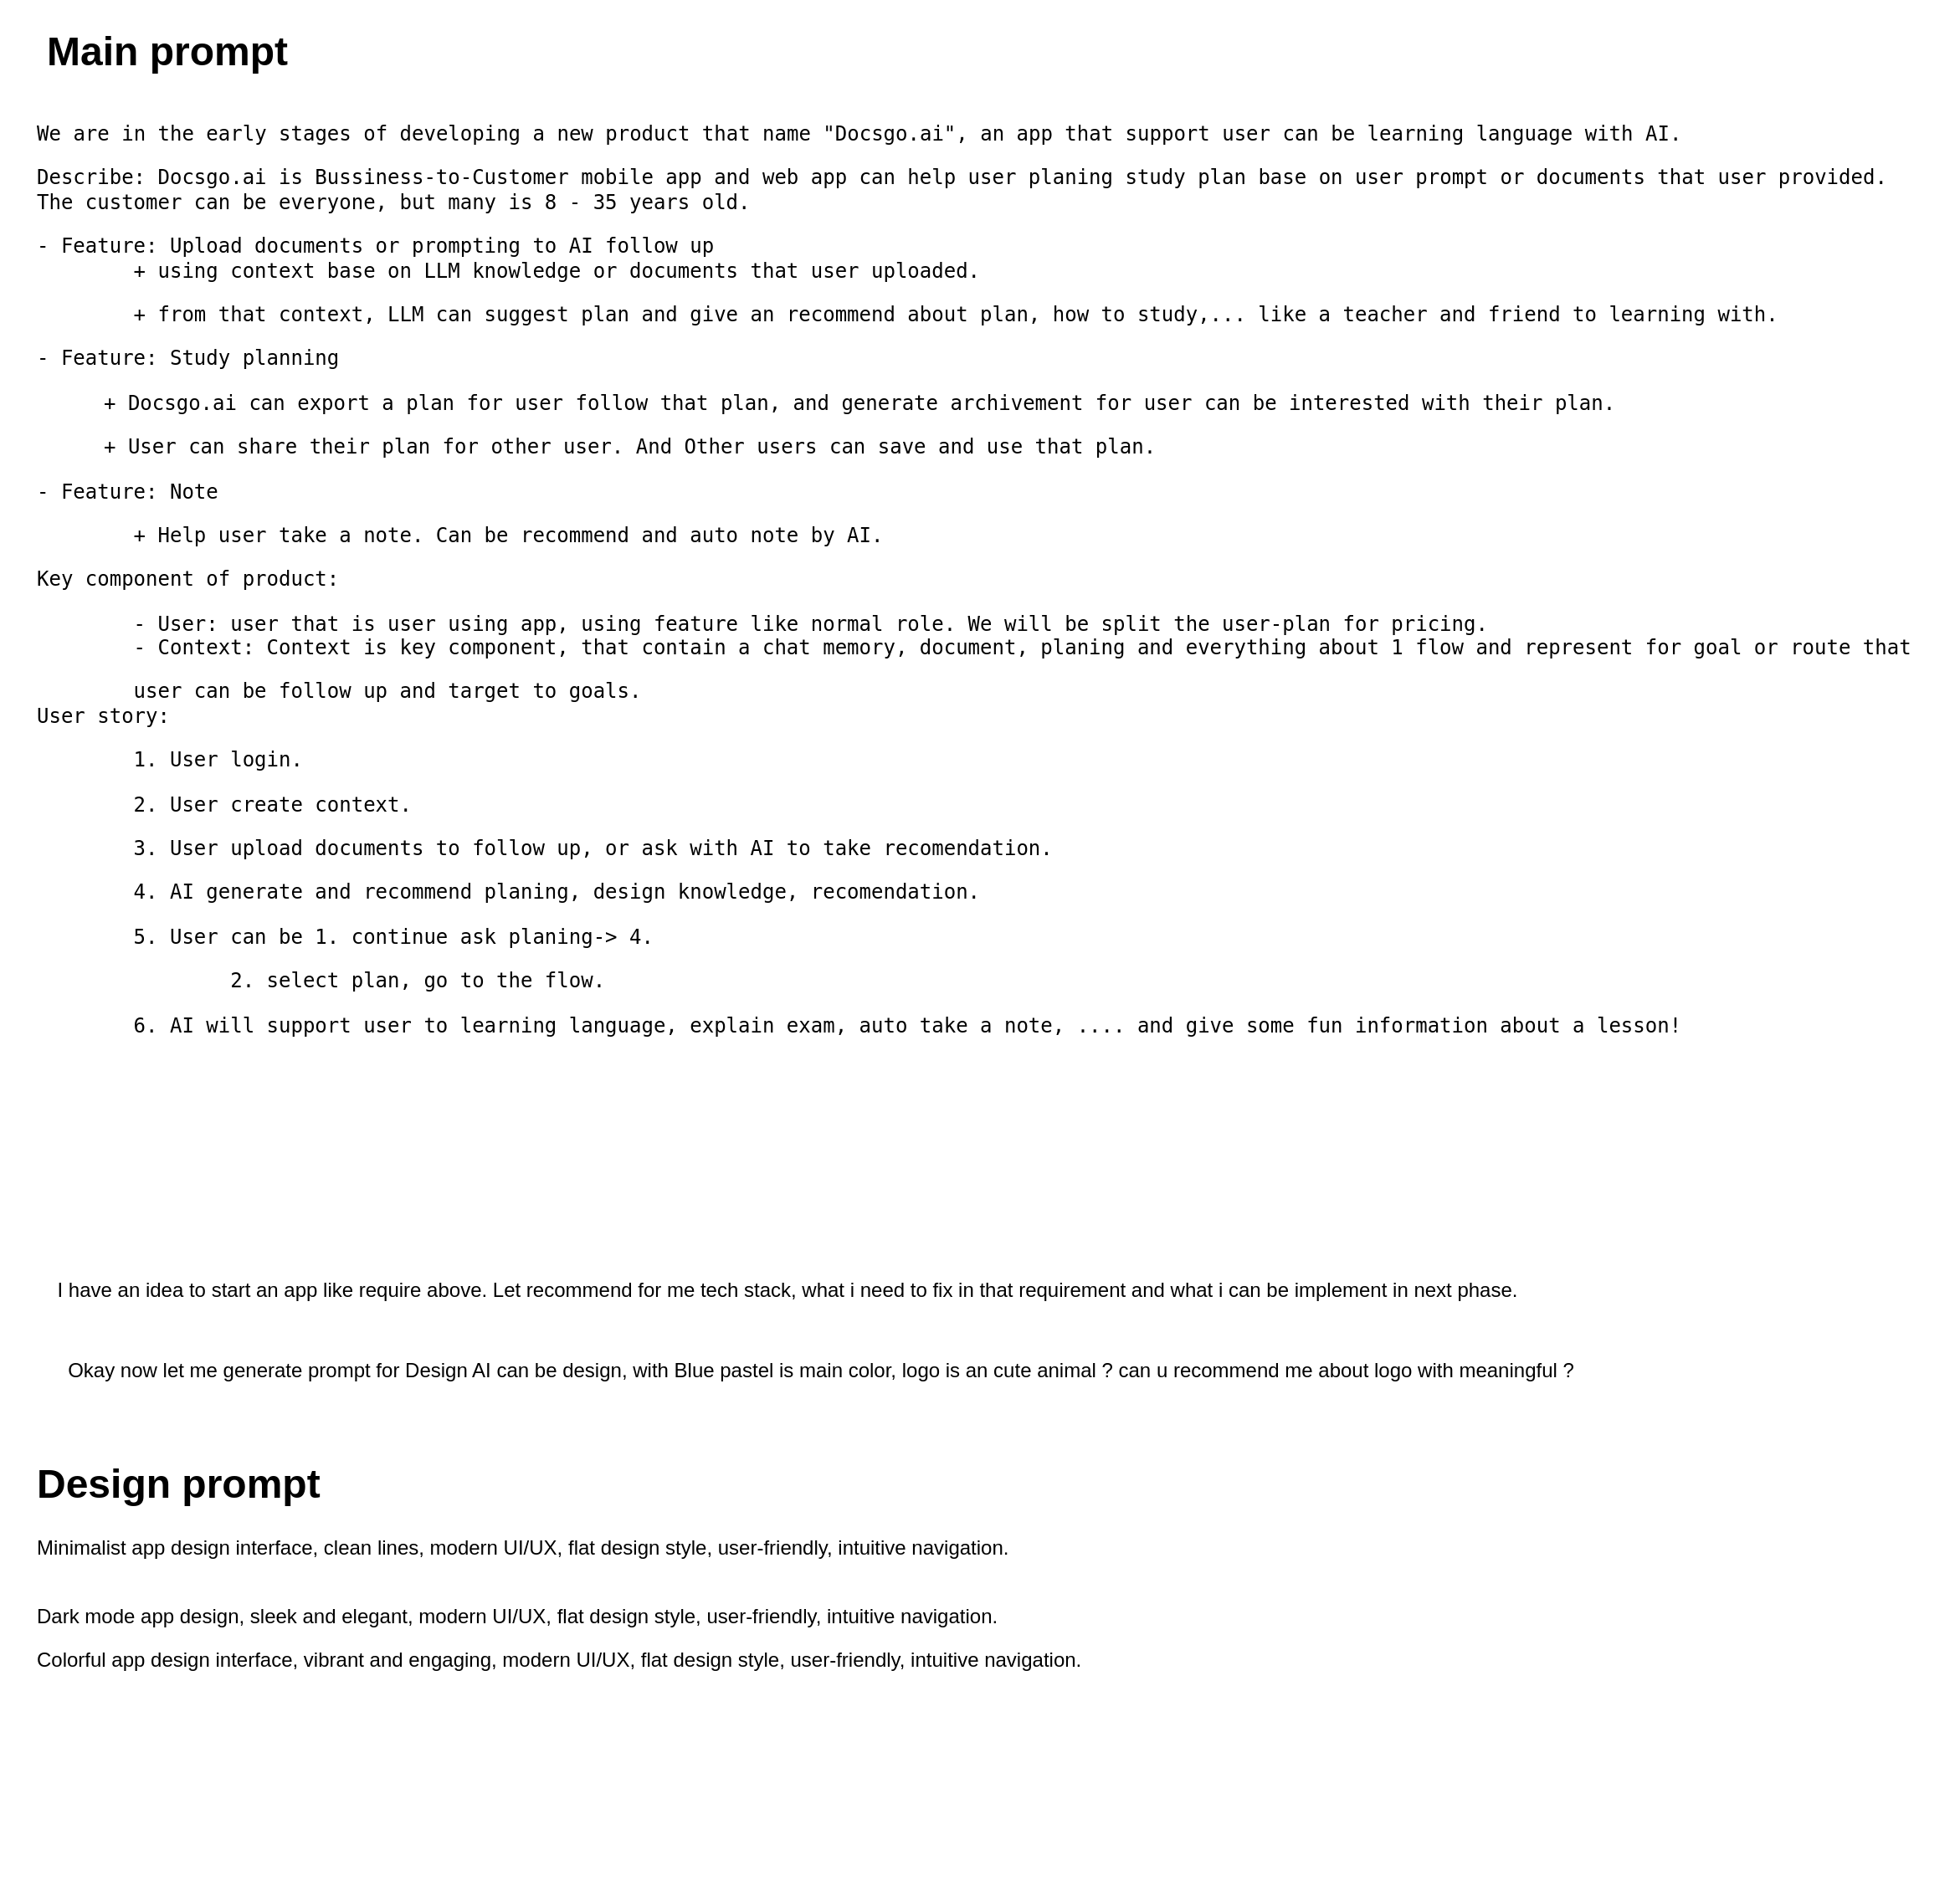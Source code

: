 <mxfile version="27.1.6">
  <diagram name="Page-1" id="bMk7YE4iufzichJusxMn">
    <mxGraphModel dx="3054" dy="832" grid="1" gridSize="10" guides="1" tooltips="1" connect="1" arrows="1" fold="1" page="1" pageScale="1" pageWidth="850" pageHeight="1100" math="0" shadow="0">
      <root>
        <mxCell id="0" />
        <mxCell id="1" parent="0" />
        <mxCell id="E24_1bioBRznkQB1SDZh-1" value="&lt;pre spellcheck=&quot;false&quot; class=&quot;language-plaintext skipProofing&quot;&gt;&lt;code&gt;​We&amp;nbsp;&lt;span class=&quot;hljs-keyword&quot;&gt;are&lt;/span&gt;&amp;nbsp;&lt;span class=&quot;hljs-keyword&quot;&gt;in&lt;/span&gt;&amp;nbsp;the&amp;nbsp;early&amp;nbsp;stages&amp;nbsp;&lt;span class=&quot;hljs-keyword&quot;&gt;of&lt;/span&gt;&amp;nbsp;developing&amp;nbsp;a&amp;nbsp;&lt;span class=&quot;hljs-keyword&quot;&gt;new&lt;/span&gt;&amp;nbsp;product&amp;nbsp;that&amp;nbsp;name&amp;nbsp;&quot;Docsgo.ai&quot;,&amp;nbsp;an&amp;nbsp;app&amp;nbsp;that&amp;nbsp;support&amp;nbsp;&lt;span class=&quot;hljs-keyword&quot;&gt;user&lt;/span&gt;&amp;nbsp;can&amp;nbsp;be&amp;nbsp;learning&amp;nbsp;&lt;span class=&quot;hljs-keyword&quot;&gt;language&lt;/span&gt;&amp;nbsp;&lt;span class=&quot;hljs-keyword&quot;&gt;with&lt;/span&gt;&amp;nbsp;AI.&amp;nbsp;&lt;/code&gt;&lt;/pre&gt;&lt;pre spellcheck=&quot;false&quot; class=&quot;language-plaintext skipProofing&quot;&gt;&lt;code&gt;Describe: Docsgo.ai&amp;nbsp;is Bussiness-to-Customer mobile app and web app can&amp;nbsp;help&amp;nbsp;&lt;span class=&quot;hljs-keyword&quot;&gt;user&lt;/span&gt;&amp;nbsp;planing&amp;nbsp;study&amp;nbsp;plan&amp;nbsp;base&amp;nbsp;&lt;span class=&quot;hljs-keyword&quot;&gt;on&lt;/span&gt;&amp;nbsp;&lt;span class=&quot;hljs-keyword&quot;&gt;user&lt;/span&gt;&amp;nbsp;prompt&amp;nbsp;&lt;span class=&quot;hljs-keyword&quot;&gt;or&lt;/span&gt;&amp;nbsp;documents&amp;nbsp;that&amp;nbsp;&lt;span class=&quot;hljs-keyword&quot;&gt;user&lt;/span&gt;&amp;nbsp;provided.&lt;br/&gt;The customer can be everyone, but many is 8 - 35 years old.&lt;/code&gt;&lt;/pre&gt;&lt;pre spellcheck=&quot;false&quot; class=&quot;language-plaintext skipProofing&quot;&gt;&lt;code&gt;- Feature: Upload documents or prompting to AI follow up&lt;br&gt;&lt;span style=&quot;white-space: pre;&quot;&gt;&#x9;&lt;/span&gt;+ using context base on LLM knowledge or documents that user uploaded.&lt;/code&gt;&lt;/pre&gt;&lt;pre spellcheck=&quot;false&quot; class=&quot;language-plaintext skipProofing&quot;&gt;&lt;span style=&quot;white-space: pre;&quot;&gt;&#x9;&lt;/span&gt;+ from that context, LLM can suggest plan and give an recommend about plan, how to study,... like a teacher and friend to learning with.  &lt;/pre&gt;&lt;pre spellcheck=&quot;false&quot; class=&quot;language-plaintext skipProofing&quot;&gt;&lt;code&gt;- Feature: Study planning&lt;/code&gt;&lt;/pre&gt;&lt;blockquote style=&quot;margin: 0 0 0 40px; border: none; padding: 0px;&quot;&gt;&lt;pre spellcheck=&quot;false&quot; class=&quot;language-plaintext skipProofing&quot;&gt;&lt;code&gt;&lt;pre spellcheck=&quot;false&quot; class=&quot;language-plaintext skipProofing&quot;&gt;&lt;code&gt;+ Docsgo.ai&amp;nbsp;can export a plan for user follow that plan, and generate archivement for user can be interested with their plan.&lt;/code&gt;&lt;/pre&gt;&lt;pre spellcheck=&quot;false&quot; class=&quot;language-plaintext skipProofing&quot;&gt;+ User can share their plan for other user. And Other users can save and use that plan.&lt;/pre&gt;&lt;/code&gt;&lt;/pre&gt;&lt;/blockquote&gt;&lt;pre spellcheck=&quot;false&quot; class=&quot;language-plaintext skipProofing&quot;&gt;- Feature: Note&lt;/pre&gt;&lt;pre spellcheck=&quot;false&quot; class=&quot;language-plaintext skipProofing&quot;&gt;&lt;span style=&quot;white-space: pre;&quot;&gt;&#x9;&lt;/span&gt;+ Help user take a note. Can be recommend and auto note by AI.&lt;br&gt;&lt;/pre&gt;&lt;pre spellcheck=&quot;false&quot; class=&quot;language-plaintext skipProofing&quot;&gt;Key component of product:&lt;/pre&gt;&lt;pre spellcheck=&quot;false&quot; class=&quot;language-plaintext skipProofing&quot;&gt; &lt;span style=&quot;white-space: pre;&quot;&gt;&#x9;&lt;/span&gt;- User: user that is user using app, using feature like normal role. We will be split the user-plan for pricing.&lt;br&gt;        - Context: Context is key component, that contain a chat memory, document, planing and everything about 1 flow and represent for goal or route that &lt;br&gt;&lt;/pre&gt;&lt;pre spellcheck=&quot;false&quot; class=&quot;language-plaintext skipProofing&quot;&gt;&lt;span style=&quot;white-space: pre;&quot;&gt;&#x9;&lt;/span&gt;user can be follow up and target to goals.&lt;br&gt;User story:&lt;/pre&gt;&lt;pre spellcheck=&quot;false&quot; class=&quot;language-plaintext skipProofing&quot;&gt;&lt;span style=&quot;white-space: pre;&quot;&gt;&#x9;&lt;/span&gt;1. User login.&lt;/pre&gt;&lt;pre spellcheck=&quot;false&quot; class=&quot;language-plaintext skipProofing&quot;&gt;&lt;span style=&quot;white-space: pre;&quot;&gt;&#x9;&lt;/span&gt;2. User create context.&lt;/pre&gt;&lt;pre spellcheck=&quot;false&quot; class=&quot;language-plaintext skipProofing&quot;&gt;&lt;span style=&quot;white-space: pre;&quot;&gt;&#x9;&lt;/span&gt;3. User upload documents to follow up, or ask with AI to take recomendation.&lt;/pre&gt;&lt;pre spellcheck=&quot;false&quot; class=&quot;language-plaintext skipProofing&quot;&gt;&lt;span style=&quot;white-space: pre;&quot;&gt;&#x9;&lt;/span&gt;4. AI generate and recommend planing, design knowledge, recomendation.&lt;/pre&gt;&lt;pre spellcheck=&quot;false&quot; class=&quot;language-plaintext skipProofing&quot;&gt;&lt;span style=&quot;white-space: pre;&quot;&gt;&#x9;&lt;/span&gt;5. User can be 1. continue ask planing-&amp;gt; 4. &lt;/pre&gt;&lt;pre spellcheck=&quot;false&quot; class=&quot;language-plaintext skipProofing&quot;&gt;&lt;span style=&quot;white-space: pre;&quot;&gt;&#x9;&lt;/span&gt;&lt;span style=&quot;white-space: pre;&quot;&gt;&#x9;&lt;/span&gt;2. select plan, go to the flow.&lt;/pre&gt;&lt;pre spellcheck=&quot;false&quot; class=&quot;language-plaintext skipProofing&quot;&gt;&lt;span style=&quot;white-space: pre;&quot;&gt;&#x9;&lt;/span&gt;6. AI will support user to learning language, explain exam, auto take a note, .... and give some fun information about a lesson!   &lt;/pre&gt;" style="text;html=1;align=left;verticalAlign=middle;resizable=0;points=[];autosize=1;strokeColor=none;fillColor=none;" vertex="1" parent="1">
          <mxGeometry x="-1250" y="290" width="1150" height="580" as="geometry" />
        </mxCell>
        <mxCell id="E24_1bioBRznkQB1SDZh-3" value="&lt;h1 style=&quot;margin-top: 0px;&quot;&gt;Design prompt&lt;/h1&gt;&lt;p&gt;&lt;span style=&quot;text-align: center; text-wrap: nowrap;&quot;&gt;Minimalist app design interface, clean lines, modern UI/UX, flat design style, user-friendly, intuitive navigation.&lt;/span&gt;&lt;/p&gt;&lt;p&gt;&lt;span style=&quot;text-align: center; text-wrap: nowrap;&quot;&gt;&lt;br&gt;&lt;/span&gt;Dark mode app design, sleek and elegant, modern UI/UX, flat design style, user-friendly, intuitive navigation.&lt;br&gt;&lt;/p&gt;&lt;p&gt;Colorful app design interface, vibrant and engaging, modern UI/UX, flat design style, user-friendly, intuitive navigation.&lt;br&gt;&lt;/p&gt;" style="text;html=1;whiteSpace=wrap;overflow=hidden;rounded=0;" vertex="1" parent="1">
          <mxGeometry x="-1250" y="1100" width="670" height="260" as="geometry" />
        </mxCell>
        <mxCell id="E24_1bioBRznkQB1SDZh-4" value="&lt;h1&gt;Main prompt&lt;/h1&gt;" style="text;html=1;align=center;verticalAlign=middle;whiteSpace=wrap;rounded=0;" vertex="1" parent="1">
          <mxGeometry x="-1270" y="250" width="200" height="30" as="geometry" />
        </mxCell>
        <mxCell id="E24_1bioBRznkQB1SDZh-5" value="I have an idea to start an app like require above. Let recommend for me tech stack, what i need to fix in that requirement and what i can be implement in next phase." style="text;html=1;align=center;verticalAlign=middle;resizable=0;points=[];autosize=1;strokeColor=none;fillColor=none;" vertex="1" parent="1">
          <mxGeometry x="-1250" y="990" width="900" height="30" as="geometry" />
        </mxCell>
        <mxCell id="E24_1bioBRznkQB1SDZh-6" value="Okay now let me generate prompt for Design AI can be design, with Blue pastel is main color, logo is an cute animal ? can u recommend me about logo with meaningful ?" style="text;html=1;align=center;verticalAlign=middle;resizable=0;points=[];autosize=1;strokeColor=none;fillColor=none;" vertex="1" parent="1">
          <mxGeometry x="-1240" y="1038" width="920" height="30" as="geometry" />
        </mxCell>
      </root>
    </mxGraphModel>
  </diagram>
</mxfile>
